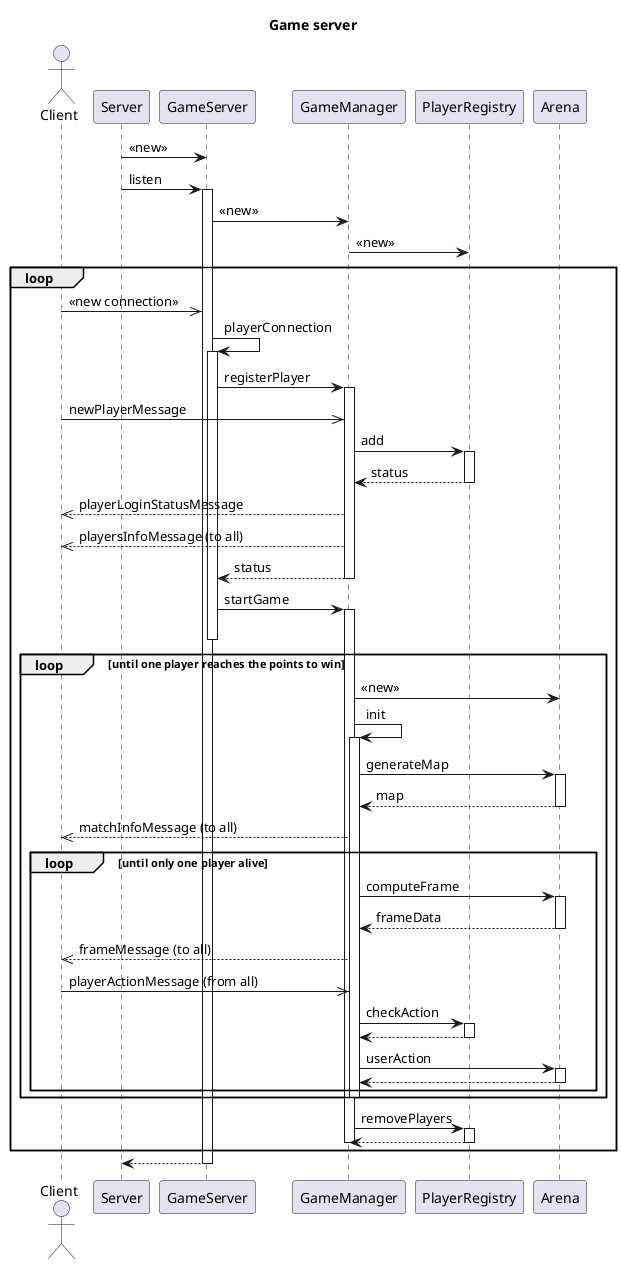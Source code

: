 @startuml

title Game server

actor Client
participant Server
participant GameServer
participant GameManager
participant PlayerRegistry
participant Arena

Server -> GameServer : <<new>>
Server -> GameServer : listen
activate GameServer
GameServer -> GameManager : <<new>>
GameManager -> PlayerRegistry : <<new>>
loop
    Client ->> GameServer : <<new connection>>
    GameServer -> GameServer : playerConnection
    activate GameServer
    GameServer -> GameManager : registerPlayer
    activate GameManager
    Client ->> GameManager : newPlayerMessage
    GameManager -> PlayerRegistry : add
    activate PlayerRegistry
    GameManager <-- PlayerRegistry : status
    deactivate PlayerRegistry
    Client <<-- GameManager : playerLoginStatusMessage
    Client <<-- GameManager : playersInfoMessage (to all)
    GameServer <-- GameManager : status
    deactivate GameManager
    GameServer -> GameManager : startGame
    activate GameManager
    deactivate GameServer
    loop until one player reaches the points to win
        GameManager -> Arena : <<new>>
        GameManager -> GameManager : init
        activate GameManager
        GameManager -> Arena : generateMap
        activate Arena
        GameManager <-- Arena : map
        deactivate Arena
        Client <<-- GameManager : matchInfoMessage (to all)
        loop until only one player alive
            GameManager -> Arena : computeFrame
            activate Arena
            GameManager <-- Arena : frameData
            deactivate Arena
            Client <<-- GameManager : frameMessage (to all)
            Client ->> GameManager : playerActionMessage (from all)
            GameManager -> PlayerRegistry : checkAction
            activate PlayerRegistry
            GameManager <-- PlayerRegistry
            deactivate PlayerRegistry
            GameManager -> Arena : userAction
            activate Arena
            GameManager <-- Arena
            deactivate Arena
        end
        deactivate GameManager
    end
    GameManager -> PlayerRegistry : removePlayers
    activate PlayerRegistry
    GameManager <-- PlayerRegistry
    deactivate PlayerRegistry
    deactivate GameManager
end
Server <-- GameServer
deactivate GameServer

@enduml
